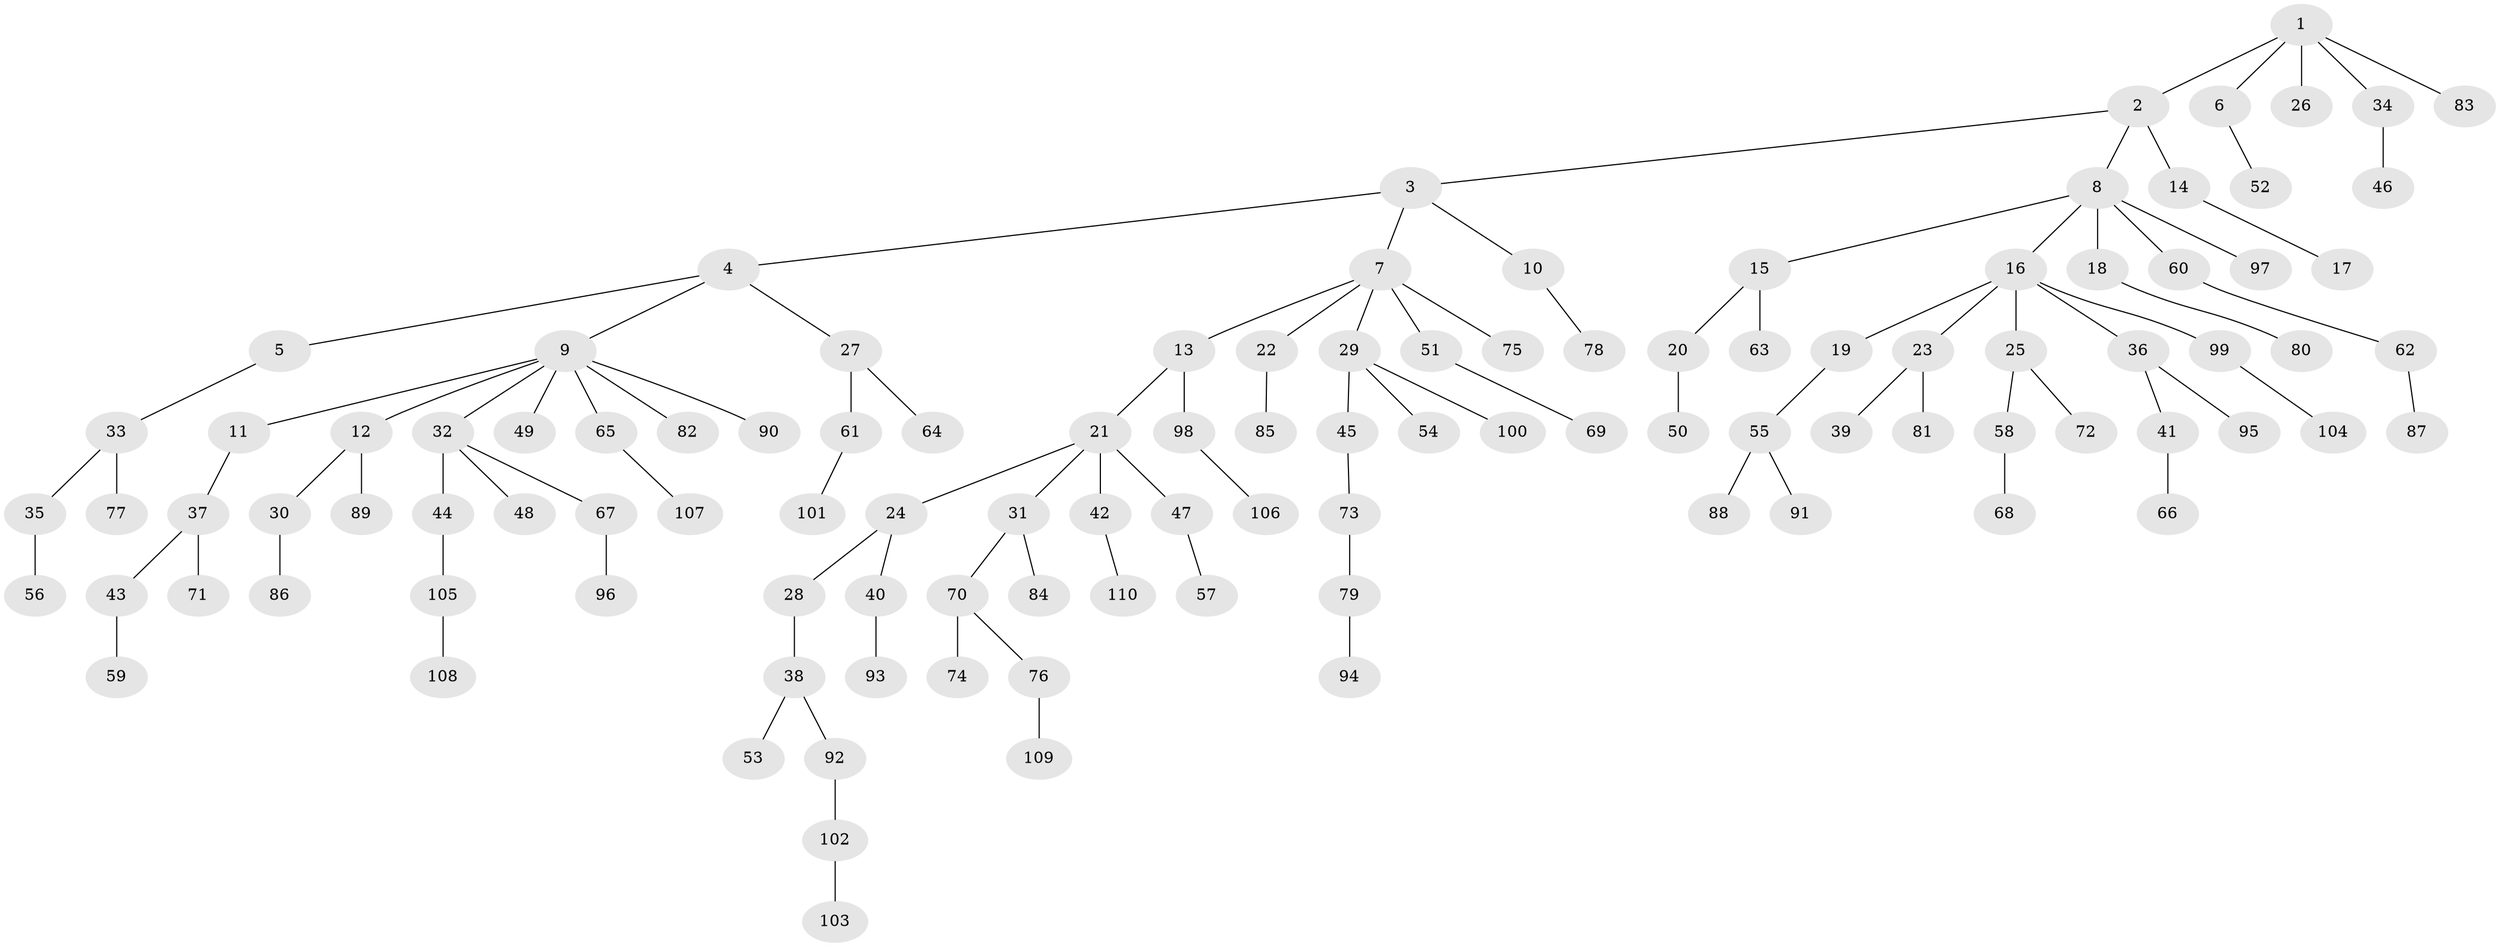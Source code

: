 // Generated by graph-tools (version 1.1) at 2025/02/03/09/25 03:02:20]
// undirected, 110 vertices, 109 edges
graph export_dot {
graph [start="1"]
  node [color=gray90,style=filled];
  1;
  2;
  3;
  4;
  5;
  6;
  7;
  8;
  9;
  10;
  11;
  12;
  13;
  14;
  15;
  16;
  17;
  18;
  19;
  20;
  21;
  22;
  23;
  24;
  25;
  26;
  27;
  28;
  29;
  30;
  31;
  32;
  33;
  34;
  35;
  36;
  37;
  38;
  39;
  40;
  41;
  42;
  43;
  44;
  45;
  46;
  47;
  48;
  49;
  50;
  51;
  52;
  53;
  54;
  55;
  56;
  57;
  58;
  59;
  60;
  61;
  62;
  63;
  64;
  65;
  66;
  67;
  68;
  69;
  70;
  71;
  72;
  73;
  74;
  75;
  76;
  77;
  78;
  79;
  80;
  81;
  82;
  83;
  84;
  85;
  86;
  87;
  88;
  89;
  90;
  91;
  92;
  93;
  94;
  95;
  96;
  97;
  98;
  99;
  100;
  101;
  102;
  103;
  104;
  105;
  106;
  107;
  108;
  109;
  110;
  1 -- 2;
  1 -- 6;
  1 -- 26;
  1 -- 34;
  1 -- 83;
  2 -- 3;
  2 -- 8;
  2 -- 14;
  3 -- 4;
  3 -- 7;
  3 -- 10;
  4 -- 5;
  4 -- 9;
  4 -- 27;
  5 -- 33;
  6 -- 52;
  7 -- 13;
  7 -- 22;
  7 -- 29;
  7 -- 51;
  7 -- 75;
  8 -- 15;
  8 -- 16;
  8 -- 18;
  8 -- 60;
  8 -- 97;
  9 -- 11;
  9 -- 12;
  9 -- 32;
  9 -- 49;
  9 -- 65;
  9 -- 82;
  9 -- 90;
  10 -- 78;
  11 -- 37;
  12 -- 30;
  12 -- 89;
  13 -- 21;
  13 -- 98;
  14 -- 17;
  15 -- 20;
  15 -- 63;
  16 -- 19;
  16 -- 23;
  16 -- 25;
  16 -- 36;
  16 -- 99;
  18 -- 80;
  19 -- 55;
  20 -- 50;
  21 -- 24;
  21 -- 31;
  21 -- 42;
  21 -- 47;
  22 -- 85;
  23 -- 39;
  23 -- 81;
  24 -- 28;
  24 -- 40;
  25 -- 58;
  25 -- 72;
  27 -- 61;
  27 -- 64;
  28 -- 38;
  29 -- 45;
  29 -- 54;
  29 -- 100;
  30 -- 86;
  31 -- 70;
  31 -- 84;
  32 -- 44;
  32 -- 48;
  32 -- 67;
  33 -- 35;
  33 -- 77;
  34 -- 46;
  35 -- 56;
  36 -- 41;
  36 -- 95;
  37 -- 43;
  37 -- 71;
  38 -- 53;
  38 -- 92;
  40 -- 93;
  41 -- 66;
  42 -- 110;
  43 -- 59;
  44 -- 105;
  45 -- 73;
  47 -- 57;
  51 -- 69;
  55 -- 88;
  55 -- 91;
  58 -- 68;
  60 -- 62;
  61 -- 101;
  62 -- 87;
  65 -- 107;
  67 -- 96;
  70 -- 74;
  70 -- 76;
  73 -- 79;
  76 -- 109;
  79 -- 94;
  92 -- 102;
  98 -- 106;
  99 -- 104;
  102 -- 103;
  105 -- 108;
}
